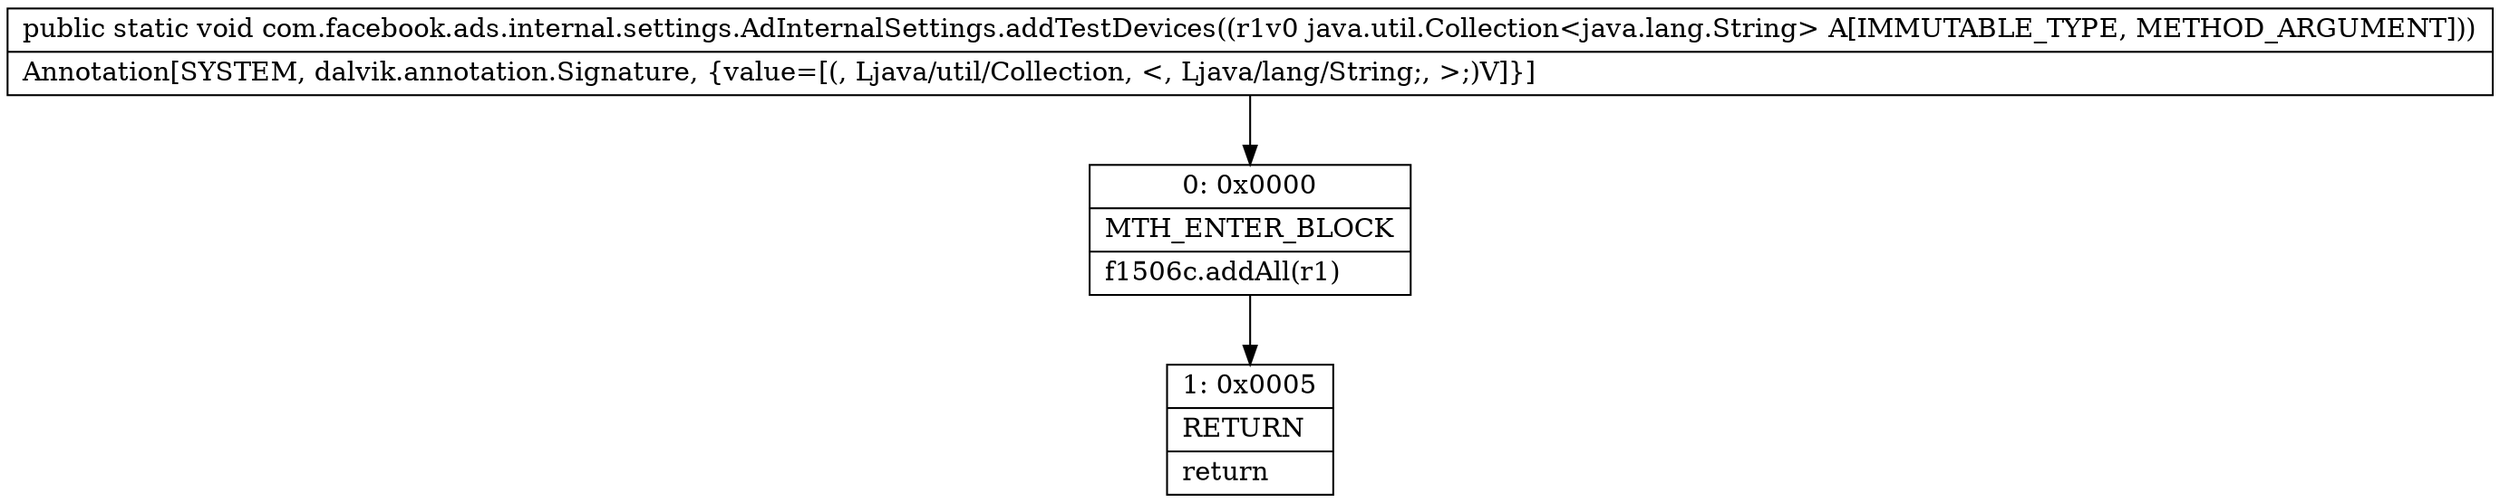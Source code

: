 digraph "CFG forcom.facebook.ads.internal.settings.AdInternalSettings.addTestDevices(Ljava\/util\/Collection;)V" {
Node_0 [shape=record,label="{0\:\ 0x0000|MTH_ENTER_BLOCK\l|f1506c.addAll(r1)\l}"];
Node_1 [shape=record,label="{1\:\ 0x0005|RETURN\l|return\l}"];
MethodNode[shape=record,label="{public static void com.facebook.ads.internal.settings.AdInternalSettings.addTestDevices((r1v0 java.util.Collection\<java.lang.String\> A[IMMUTABLE_TYPE, METHOD_ARGUMENT]))  | Annotation[SYSTEM, dalvik.annotation.Signature, \{value=[(, Ljava\/util\/Collection, \<, Ljava\/lang\/String;, \>;)V]\}]\l}"];
MethodNode -> Node_0;
Node_0 -> Node_1;
}


